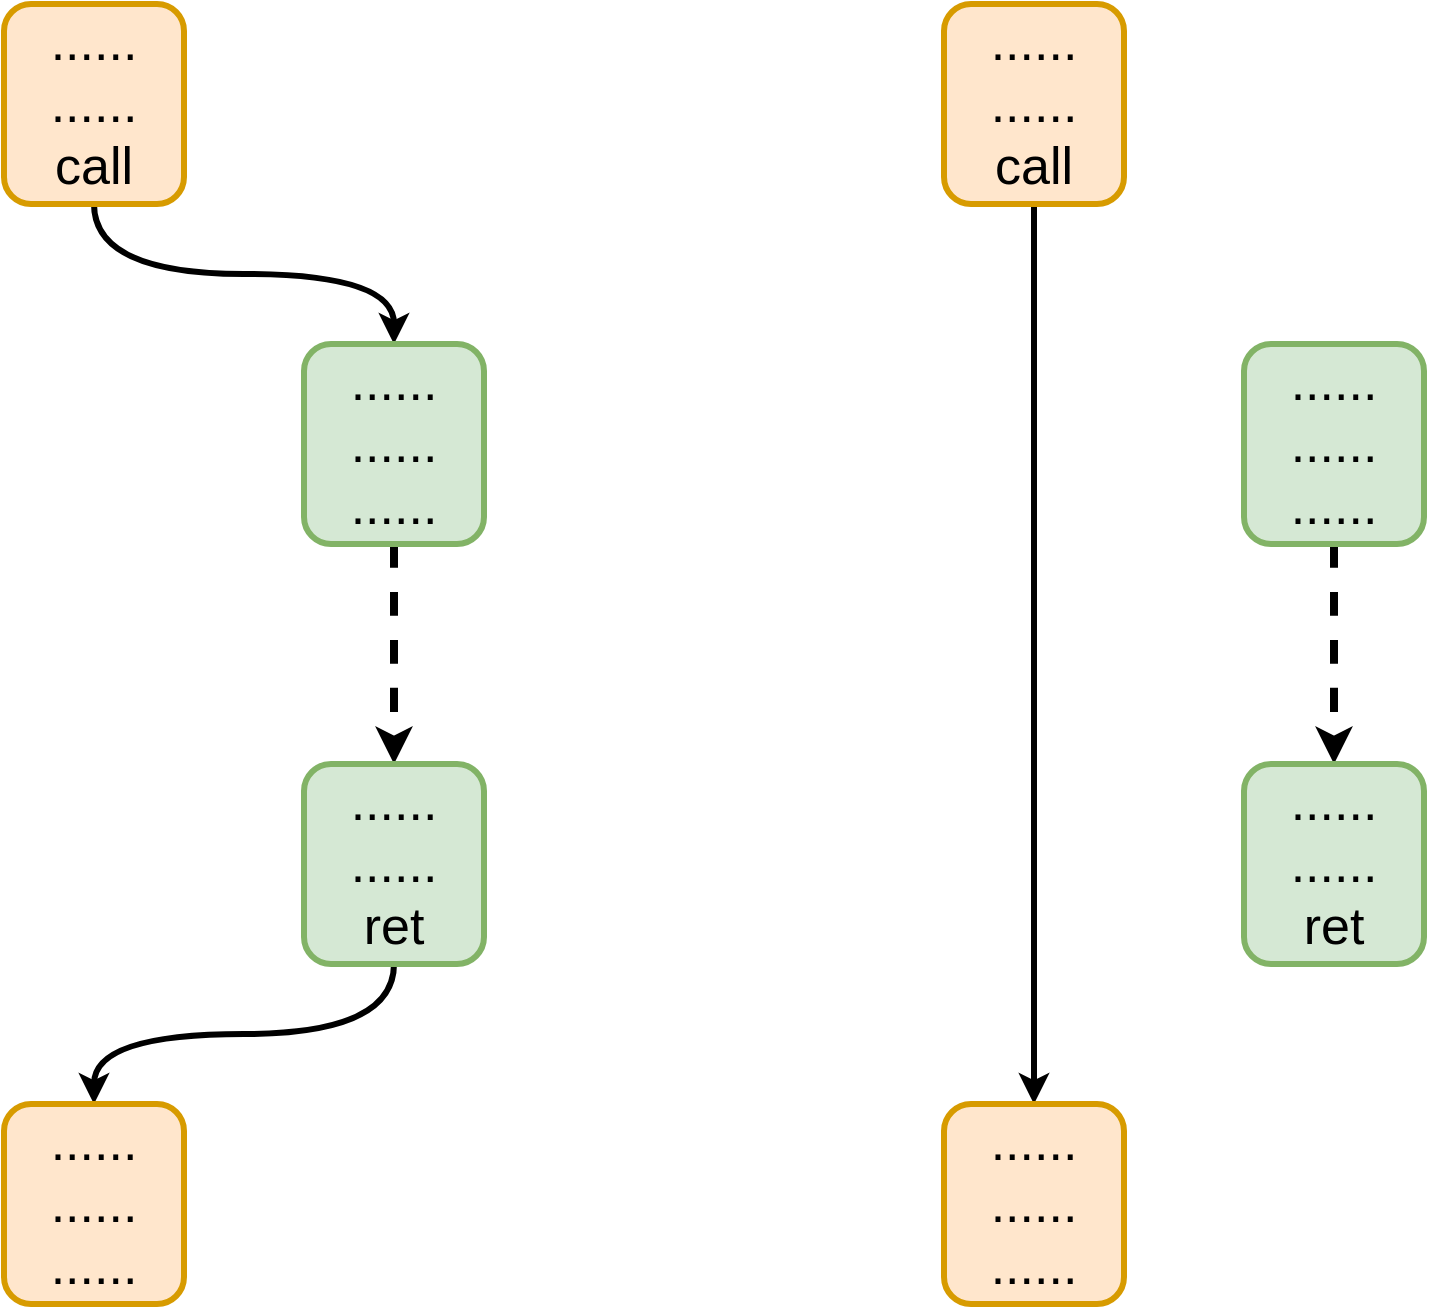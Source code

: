 <mxfile version="14.9.4" type="device"><diagram name="Page-1" id="c7558073-3199-34d8-9f00-42111426c3f3"><mxGraphModel dx="1350" dy="763" grid="1" gridSize="10" guides="1" tooltips="1" connect="1" arrows="1" fold="1" page="1" pageScale="1" pageWidth="826" pageHeight="1169" background="none" math="0" shadow="0"><root><mxCell id="0"/><mxCell id="1" parent="0"/><mxCell id="UWlIsYRsG55mVDYEwrlW-104" style="edgeStyle=orthogonalEdgeStyle;orthogonalLoop=1;jettySize=auto;html=1;exitX=0.5;exitY=1;exitDx=0;exitDy=0;entryX=0.5;entryY=0;entryDx=0;entryDy=0;fontSize=26;curved=1;strokeWidth=3;" edge="1" parent="1" source="UWlIsYRsG55mVDYEwrlW-96" target="UWlIsYRsG55mVDYEwrlW-100"><mxGeometry relative="1" as="geometry"/></mxCell><mxCell id="UWlIsYRsG55mVDYEwrlW-96" value="&lt;div style=&quot;font-size: 26px&quot;&gt;......&lt;br style=&quot;font-size: 26px&quot;&gt;&lt;/div&gt;&lt;div style=&quot;font-size: 26px&quot;&gt;......&lt;/div&gt;&lt;div style=&quot;font-size: 26px&quot;&gt;call&lt;br style=&quot;font-size: 26px&quot;&gt;&lt;/div&gt;" style="rounded=1;whiteSpace=wrap;html=1;strokeWidth=3;align=center;fontSize=26;labelPosition=center;verticalLabelPosition=middle;verticalAlign=middle;spacingLeft=0;fillColor=#ffe6cc;strokeColor=#d79b00;" vertex="1" parent="1"><mxGeometry x="90" y="20" width="90" height="100" as="geometry"/></mxCell><mxCell id="UWlIsYRsG55mVDYEwrlW-105" style="edgeStyle=orthogonalEdgeStyle;orthogonalLoop=1;jettySize=auto;html=1;exitX=0.5;exitY=1;exitDx=0;exitDy=0;entryX=0.5;entryY=0;entryDx=0;entryDy=0;fontSize=26;curved=1;strokeWidth=4;dashed=1;" edge="1" parent="1" source="UWlIsYRsG55mVDYEwrlW-100" target="UWlIsYRsG55mVDYEwrlW-101"><mxGeometry relative="1" as="geometry"/></mxCell><mxCell id="UWlIsYRsG55mVDYEwrlW-100" value="&lt;div style=&quot;font-size: 26px&quot;&gt;......&lt;br style=&quot;font-size: 26px&quot;&gt;&lt;/div&gt;&lt;div style=&quot;font-size: 26px&quot;&gt;......&lt;/div&gt;&lt;div style=&quot;font-size: 26px&quot;&gt;......&lt;br style=&quot;font-size: 26px&quot;&gt;&lt;/div&gt;" style="rounded=1;whiteSpace=wrap;html=1;strokeWidth=3;align=center;fontSize=26;labelPosition=center;verticalLabelPosition=middle;verticalAlign=middle;spacingLeft=0;fillColor=#d5e8d4;strokeColor=#82b366;" vertex="1" parent="1"><mxGeometry x="240" y="190" width="90" height="100" as="geometry"/></mxCell><mxCell id="UWlIsYRsG55mVDYEwrlW-106" style="edgeStyle=orthogonalEdgeStyle;rounded=0;orthogonalLoop=1;jettySize=auto;html=1;exitX=0.5;exitY=1;exitDx=0;exitDy=0;entryX=0.5;entryY=0;entryDx=0;entryDy=0;fontSize=26;curved=1;strokeWidth=3;" edge="1" parent="1" source="UWlIsYRsG55mVDYEwrlW-101" target="UWlIsYRsG55mVDYEwrlW-102"><mxGeometry relative="1" as="geometry"/></mxCell><mxCell id="UWlIsYRsG55mVDYEwrlW-101" value="&lt;div style=&quot;font-size: 26px&quot;&gt;......&lt;br style=&quot;font-size: 26px&quot;&gt;&lt;/div&gt;&lt;div style=&quot;font-size: 26px&quot;&gt;......&lt;/div&gt;&lt;div style=&quot;font-size: 26px&quot;&gt;ret&lt;br&gt;&lt;/div&gt;" style="rounded=1;whiteSpace=wrap;html=1;strokeWidth=3;align=center;fontSize=26;labelPosition=center;verticalLabelPosition=middle;verticalAlign=middle;spacingLeft=0;fillColor=#d5e8d4;strokeColor=#82b366;" vertex="1" parent="1"><mxGeometry x="240" y="400" width="90" height="100" as="geometry"/></mxCell><mxCell id="UWlIsYRsG55mVDYEwrlW-102" value="&lt;div style=&quot;font-size: 26px&quot;&gt;......&lt;br style=&quot;font-size: 26px&quot;&gt;&lt;/div&gt;&lt;div style=&quot;font-size: 26px&quot;&gt;......&lt;/div&gt;&lt;div style=&quot;font-size: 26px&quot;&gt;......&lt;br&gt;&lt;/div&gt;" style="rounded=1;whiteSpace=wrap;html=1;strokeWidth=3;align=center;fontSize=26;labelPosition=center;verticalLabelPosition=middle;verticalAlign=middle;spacingLeft=0;fillColor=#ffe6cc;strokeColor=#d79b00;" vertex="1" parent="1"><mxGeometry x="90" y="570" width="90" height="100" as="geometry"/></mxCell><mxCell id="UWlIsYRsG55mVDYEwrlW-114" style="edgeStyle=orthogonalEdgeStyle;curved=1;orthogonalLoop=1;jettySize=auto;html=1;exitX=0.5;exitY=1;exitDx=0;exitDy=0;entryX=0.5;entryY=0;entryDx=0;entryDy=0;fontSize=26;strokeWidth=3;" edge="1" parent="1" source="UWlIsYRsG55mVDYEwrlW-108" target="UWlIsYRsG55mVDYEwrlW-113"><mxGeometry relative="1" as="geometry"/></mxCell><mxCell id="UWlIsYRsG55mVDYEwrlW-108" value="&lt;div style=&quot;font-size: 26px&quot;&gt;......&lt;br style=&quot;font-size: 26px&quot;&gt;&lt;/div&gt;&lt;div style=&quot;font-size: 26px&quot;&gt;......&lt;/div&gt;&lt;div style=&quot;font-size: 26px&quot;&gt;call&lt;br style=&quot;font-size: 26px&quot;&gt;&lt;/div&gt;" style="rounded=1;whiteSpace=wrap;html=1;strokeWidth=3;align=center;fontSize=26;labelPosition=center;verticalLabelPosition=middle;verticalAlign=middle;spacingLeft=0;fillColor=#ffe6cc;strokeColor=#d79b00;" vertex="1" parent="1"><mxGeometry x="560" y="20" width="90" height="100" as="geometry"/></mxCell><mxCell id="UWlIsYRsG55mVDYEwrlW-109" style="edgeStyle=orthogonalEdgeStyle;orthogonalLoop=1;jettySize=auto;html=1;exitX=0.5;exitY=1;exitDx=0;exitDy=0;entryX=0.5;entryY=0;entryDx=0;entryDy=0;fontSize=26;curved=1;strokeWidth=4;dashed=1;" edge="1" source="UWlIsYRsG55mVDYEwrlW-110" target="UWlIsYRsG55mVDYEwrlW-112" parent="1"><mxGeometry relative="1" as="geometry"/></mxCell><mxCell id="UWlIsYRsG55mVDYEwrlW-110" value="&lt;div style=&quot;font-size: 26px&quot;&gt;......&lt;br style=&quot;font-size: 26px&quot;&gt;&lt;/div&gt;&lt;div style=&quot;font-size: 26px&quot;&gt;......&lt;/div&gt;&lt;div style=&quot;font-size: 26px&quot;&gt;......&lt;br style=&quot;font-size: 26px&quot;&gt;&lt;/div&gt;" style="rounded=1;whiteSpace=wrap;html=1;strokeWidth=3;align=center;fontSize=26;labelPosition=center;verticalLabelPosition=middle;verticalAlign=middle;spacingLeft=0;fillColor=#d5e8d4;strokeColor=#82b366;" vertex="1" parent="1"><mxGeometry x="710" y="190" width="90" height="100" as="geometry"/></mxCell><mxCell id="UWlIsYRsG55mVDYEwrlW-112" value="&lt;div style=&quot;font-size: 26px&quot;&gt;......&lt;br style=&quot;font-size: 26px&quot;&gt;&lt;/div&gt;&lt;div style=&quot;font-size: 26px&quot;&gt;......&lt;/div&gt;&lt;div style=&quot;font-size: 26px&quot;&gt;ret&lt;br&gt;&lt;/div&gt;" style="rounded=1;whiteSpace=wrap;html=1;strokeWidth=3;align=center;fontSize=26;labelPosition=center;verticalLabelPosition=middle;verticalAlign=middle;spacingLeft=0;fillColor=#d5e8d4;strokeColor=#82b366;" vertex="1" parent="1"><mxGeometry x="710" y="400" width="90" height="100" as="geometry"/></mxCell><mxCell id="UWlIsYRsG55mVDYEwrlW-113" value="&lt;div style=&quot;font-size: 26px&quot;&gt;......&lt;br style=&quot;font-size: 26px&quot;&gt;&lt;/div&gt;&lt;div style=&quot;font-size: 26px&quot;&gt;......&lt;/div&gt;&lt;div style=&quot;font-size: 26px&quot;&gt;......&lt;br&gt;&lt;/div&gt;" style="rounded=1;whiteSpace=wrap;html=1;strokeWidth=3;align=center;fontSize=26;labelPosition=center;verticalLabelPosition=middle;verticalAlign=middle;spacingLeft=0;fillColor=#ffe6cc;strokeColor=#d79b00;" vertex="1" parent="1"><mxGeometry x="560" y="570" width="90" height="100" as="geometry"/></mxCell></root></mxGraphModel></diagram></mxfile>
